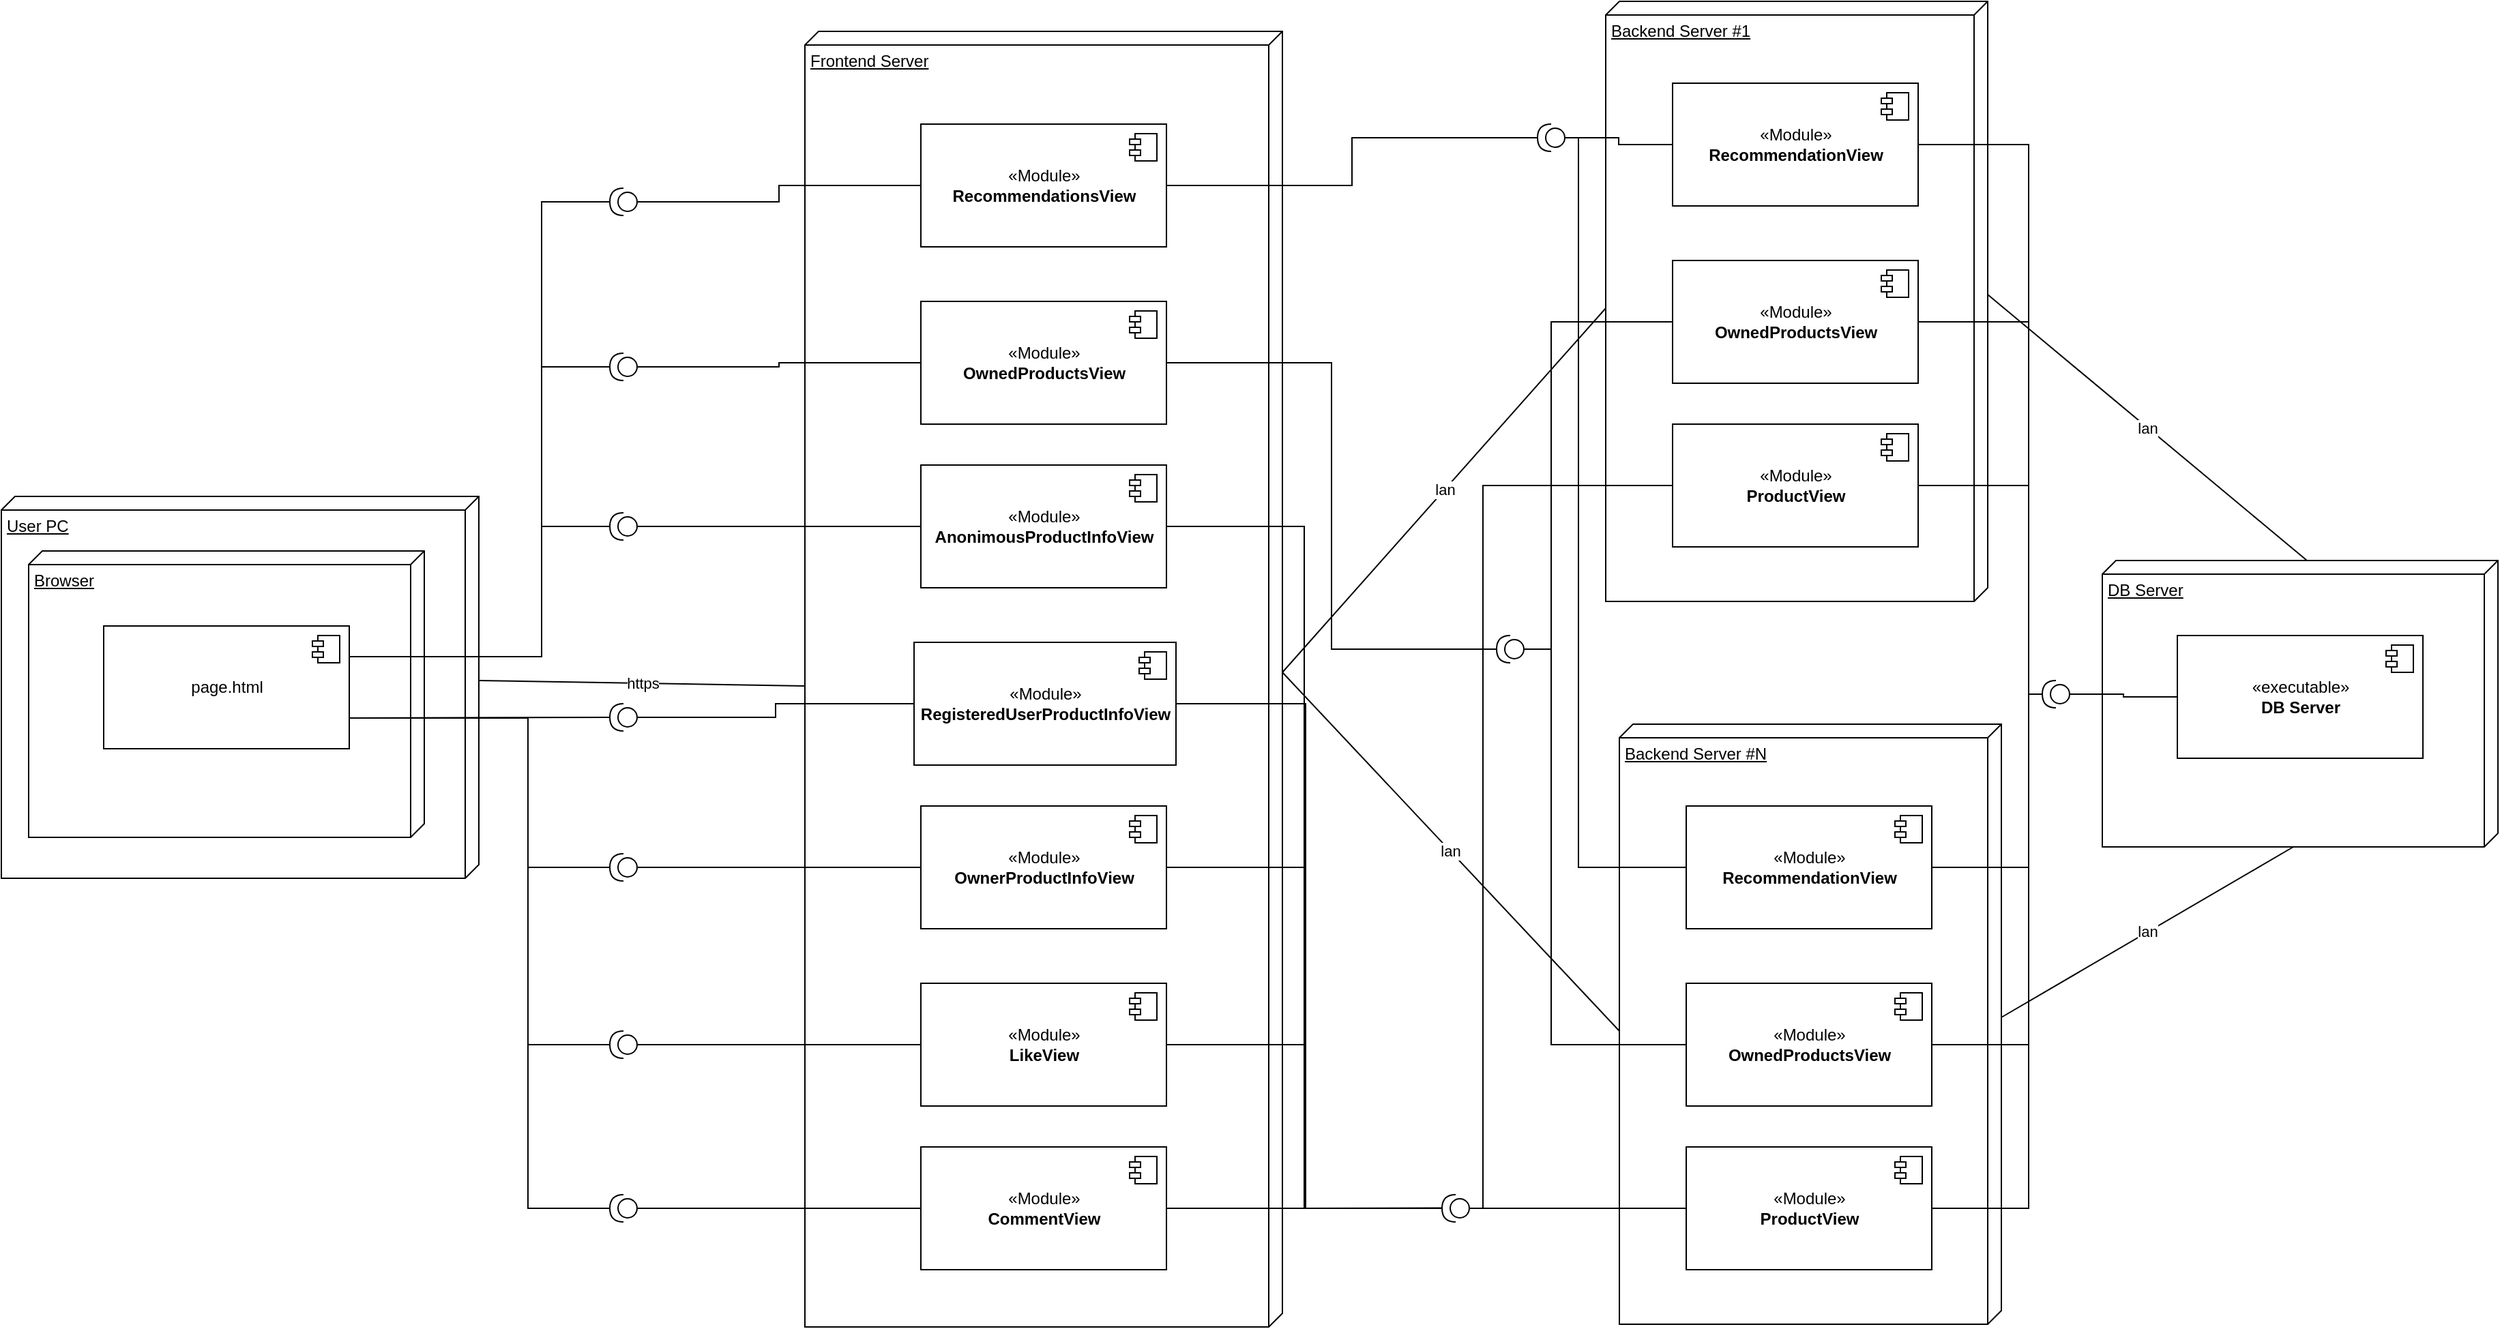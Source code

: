 <mxfile version="12.2.0" type="github" pages="1">
  <diagram name="Page-1" id="b5b7bab2-c9e2-2cf4-8b2a-24fd1a2a6d21">
    <mxGraphModel dx="2483" dy="927" grid="1" gridSize="10" guides="1" tooltips="1" connect="1" arrows="1" fold="1" page="1" pageScale="1" pageWidth="827" pageHeight="1169" background="#ffffff" math="0" shadow="0">
      <root>
        <mxCell id="0"/>
        <mxCell id="1" parent="0"/>
        <mxCell id="FcQ-0TDlwSZqqjdX01S9-16" value="Backend Server #1" style="verticalAlign=top;align=left;spacingTop=8;spacingLeft=2;spacingRight=12;shape=cube;size=10;direction=south;fontStyle=4;html=1;" vertex="1" parent="1">
          <mxGeometry x="1000" y="60" width="280" height="440" as="geometry"/>
        </mxCell>
        <mxCell id="oKkt5P_t7uI-S61FeK80-1" value="User PC" style="verticalAlign=top;align=left;spacingTop=8;spacingLeft=2;spacingRight=12;shape=cube;size=10;direction=south;fontStyle=4;html=1;" parent="1" vertex="1">
          <mxGeometry x="-176" y="423" width="350" height="280" as="geometry"/>
        </mxCell>
        <mxCell id="oKkt5P_t7uI-S61FeK80-2" value="Frontend Server" style="verticalAlign=top;align=left;spacingTop=8;spacingLeft=2;spacingRight=12;shape=cube;size=10;direction=south;fontStyle=4;html=1;" parent="1" vertex="1">
          <mxGeometry x="413" y="82" width="350" height="950" as="geometry"/>
        </mxCell>
        <mxCell id="oKkt5P_t7uI-S61FeK80-3" value="Browser" style="verticalAlign=top;align=left;spacingTop=8;spacingLeft=2;spacingRight=12;shape=cube;size=10;direction=south;fontStyle=4;html=1;" parent="1" vertex="1">
          <mxGeometry x="-156" y="463" width="290" height="210" as="geometry"/>
        </mxCell>
        <mxCell id="oKkt5P_t7uI-S61FeK80-4" value="page.html" style="html=1;" parent="1" vertex="1">
          <mxGeometry x="-101" y="518" width="180" height="90" as="geometry"/>
        </mxCell>
        <mxCell id="oKkt5P_t7uI-S61FeK80-5" value="" style="shape=component;jettyWidth=8;jettyHeight=4;" parent="oKkt5P_t7uI-S61FeK80-4" vertex="1">
          <mxGeometry x="1" width="20" height="20" relative="1" as="geometry">
            <mxPoint x="-27" y="7" as="offset"/>
          </mxGeometry>
        </mxCell>
        <mxCell id="FcQ-0TDlwSZqqjdX01S9-93" style="edgeStyle=orthogonalEdgeStyle;rounded=0;orthogonalLoop=1;jettySize=auto;html=1;exitX=1;exitY=0.5;exitDx=0;exitDy=0;entryX=1;entryY=0.5;entryDx=0;entryDy=0;entryPerimeter=0;endArrow=none;endFill=0;" edge="1" parent="1" source="oKkt5P_t7uI-S61FeK80-6" target="FcQ-0TDlwSZqqjdX01S9-54">
          <mxGeometry relative="1" as="geometry"/>
        </mxCell>
        <mxCell id="oKkt5P_t7uI-S61FeK80-6" value="«Module»&lt;br&gt;&lt;b&gt;RecommendationsView&lt;br&gt;&lt;/b&gt;" style="html=1;" parent="1" vertex="1">
          <mxGeometry x="498" y="150" width="180" height="90" as="geometry"/>
        </mxCell>
        <mxCell id="oKkt5P_t7uI-S61FeK80-7" value="" style="shape=component;jettyWidth=8;jettyHeight=4;" parent="oKkt5P_t7uI-S61FeK80-6" vertex="1">
          <mxGeometry x="1" width="20" height="20" relative="1" as="geometry">
            <mxPoint x="-27" y="7" as="offset"/>
          </mxGeometry>
        </mxCell>
        <mxCell id="FcQ-0TDlwSZqqjdX01S9-92" style="edgeStyle=orthogonalEdgeStyle;rounded=0;orthogonalLoop=1;jettySize=auto;html=1;exitX=1;exitY=0.5;exitDx=0;exitDy=0;entryX=1;entryY=0.5;entryDx=0;entryDy=0;entryPerimeter=0;endArrow=none;endFill=0;" edge="1" parent="1" source="oKkt5P_t7uI-S61FeK80-8" target="FcQ-0TDlwSZqqjdX01S9-75">
          <mxGeometry relative="1" as="geometry"/>
        </mxCell>
        <mxCell id="oKkt5P_t7uI-S61FeK80-8" value="«Module»&lt;br&gt;&lt;b&gt;OwnedProductsView&lt;/b&gt;" style="html=1;" parent="1" vertex="1">
          <mxGeometry x="498" y="280" width="180" height="90" as="geometry"/>
        </mxCell>
        <mxCell id="oKkt5P_t7uI-S61FeK80-9" value="" style="shape=component;jettyWidth=8;jettyHeight=4;" parent="oKkt5P_t7uI-S61FeK80-8" vertex="1">
          <mxGeometry x="1" width="20" height="20" relative="1" as="geometry">
            <mxPoint x="-27" y="7" as="offset"/>
          </mxGeometry>
        </mxCell>
        <mxCell id="FcQ-0TDlwSZqqjdX01S9-84" style="edgeStyle=orthogonalEdgeStyle;rounded=0;orthogonalLoop=1;jettySize=auto;html=1;exitX=1;exitY=0.5;exitDx=0;exitDy=0;entryX=1;entryY=0.5;entryDx=0;entryDy=0;entryPerimeter=0;endArrow=none;endFill=0;" edge="1" parent="1" source="oKkt5P_t7uI-S61FeK80-10" target="FcQ-0TDlwSZqqjdX01S9-52">
          <mxGeometry relative="1" as="geometry"/>
        </mxCell>
        <mxCell id="oKkt5P_t7uI-S61FeK80-10" value="&lt;div&gt;«Module»&lt;/div&gt;&lt;b&gt;AnonimousProductInfoView&lt;/b&gt;" style="html=1;" parent="1" vertex="1">
          <mxGeometry x="498" y="400" width="180" height="90" as="geometry"/>
        </mxCell>
        <mxCell id="oKkt5P_t7uI-S61FeK80-11" value="" style="shape=component;jettyWidth=8;jettyHeight=4;" parent="oKkt5P_t7uI-S61FeK80-10" vertex="1">
          <mxGeometry x="1" width="20" height="20" relative="1" as="geometry">
            <mxPoint x="-27" y="7" as="offset"/>
          </mxGeometry>
        </mxCell>
        <mxCell id="FcQ-0TDlwSZqqjdX01S9-85" style="edgeStyle=orthogonalEdgeStyle;rounded=0;orthogonalLoop=1;jettySize=auto;html=1;exitX=1;exitY=0.5;exitDx=0;exitDy=0;entryX=1;entryY=0.5;entryDx=0;entryDy=0;entryPerimeter=0;endArrow=none;endFill=0;" edge="1" parent="1" source="oKkt5P_t7uI-S61FeK80-12" target="FcQ-0TDlwSZqqjdX01S9-52">
          <mxGeometry relative="1" as="geometry">
            <Array as="points">
              <mxPoint x="780" y="575"/>
              <mxPoint x="780" y="945"/>
            </Array>
          </mxGeometry>
        </mxCell>
        <mxCell id="oKkt5P_t7uI-S61FeK80-12" value="«Module»&lt;br&gt;&lt;b&gt;RegisteredUserProductInfoView&lt;/b&gt;" style="html=1;" parent="1" vertex="1">
          <mxGeometry x="493" y="530" width="192" height="90" as="geometry"/>
        </mxCell>
        <mxCell id="oKkt5P_t7uI-S61FeK80-13" value="" style="shape=component;jettyWidth=8;jettyHeight=4;" parent="oKkt5P_t7uI-S61FeK80-12" vertex="1">
          <mxGeometry x="1" width="20" height="20" relative="1" as="geometry">
            <mxPoint x="-27" y="7" as="offset"/>
          </mxGeometry>
        </mxCell>
        <mxCell id="FcQ-0TDlwSZqqjdX01S9-86" style="edgeStyle=orthogonalEdgeStyle;rounded=0;orthogonalLoop=1;jettySize=auto;html=1;exitX=1;exitY=0.5;exitDx=0;exitDy=0;entryX=1;entryY=0.5;entryDx=0;entryDy=0;entryPerimeter=0;endArrow=none;endFill=0;" edge="1" parent="1" source="oKkt5P_t7uI-S61FeK80-14" target="FcQ-0TDlwSZqqjdX01S9-52">
          <mxGeometry relative="1" as="geometry"/>
        </mxCell>
        <mxCell id="oKkt5P_t7uI-S61FeK80-14" value="«Module»&lt;br&gt;&lt;b&gt;OwnerProductInfoView&lt;/b&gt;" style="html=1;" parent="1" vertex="1">
          <mxGeometry x="498" y="650" width="180" height="90" as="geometry"/>
        </mxCell>
        <mxCell id="oKkt5P_t7uI-S61FeK80-15" value="" style="shape=component;jettyWidth=8;jettyHeight=4;" parent="oKkt5P_t7uI-S61FeK80-14" vertex="1">
          <mxGeometry x="1" width="20" height="20" relative="1" as="geometry">
            <mxPoint x="-27" y="7" as="offset"/>
          </mxGeometry>
        </mxCell>
        <mxCell id="FcQ-0TDlwSZqqjdX01S9-90" style="edgeStyle=orthogonalEdgeStyle;rounded=0;orthogonalLoop=1;jettySize=auto;html=1;exitX=1;exitY=0.5;exitDx=0;exitDy=0;entryX=1;entryY=0.5;entryDx=0;entryDy=0;entryPerimeter=0;endArrow=none;endFill=0;" edge="1" parent="1" source="oKkt5P_t7uI-S61FeK80-16" target="FcQ-0TDlwSZqqjdX01S9-52">
          <mxGeometry relative="1" as="geometry"/>
        </mxCell>
        <mxCell id="oKkt5P_t7uI-S61FeK80-16" value="&lt;div&gt;«Module»&lt;b&gt;&lt;br&gt;&lt;/b&gt;&lt;/div&gt;&lt;div&gt;&lt;b&gt;LikeView&lt;/b&gt;&lt;/div&gt;" style="html=1;" parent="1" vertex="1">
          <mxGeometry x="498" y="780" width="180" height="90" as="geometry"/>
        </mxCell>
        <mxCell id="oKkt5P_t7uI-S61FeK80-17" value="" style="shape=component;jettyWidth=8;jettyHeight=4;" parent="oKkt5P_t7uI-S61FeK80-16" vertex="1">
          <mxGeometry x="1" width="20" height="20" relative="1" as="geometry">
            <mxPoint x="-27" y="7" as="offset"/>
          </mxGeometry>
        </mxCell>
        <mxCell id="FcQ-0TDlwSZqqjdX01S9-91" style="edgeStyle=orthogonalEdgeStyle;rounded=0;orthogonalLoop=1;jettySize=auto;html=1;exitX=1;exitY=0.5;exitDx=0;exitDy=0;endArrow=none;endFill=0;" edge="1" parent="1" source="oKkt5P_t7uI-S61FeK80-22">
          <mxGeometry relative="1" as="geometry">
            <mxPoint x="880.0" y="944.765" as="targetPoint"/>
          </mxGeometry>
        </mxCell>
        <mxCell id="oKkt5P_t7uI-S61FeK80-22" value="«Module»&lt;br&gt;&lt;b&gt;CommentView&lt;/b&gt;" style="html=1;" parent="1" vertex="1">
          <mxGeometry x="498" y="900" width="180" height="90" as="geometry"/>
        </mxCell>
        <mxCell id="oKkt5P_t7uI-S61FeK80-23" value="" style="shape=component;jettyWidth=8;jettyHeight=4;" parent="oKkt5P_t7uI-S61FeK80-22" vertex="1">
          <mxGeometry x="1" width="20" height="20" relative="1" as="geometry">
            <mxPoint x="-27" y="7" as="offset"/>
          </mxGeometry>
        </mxCell>
        <mxCell id="oKkt5P_t7uI-S61FeK80-39" value="DB Server" style="verticalAlign=top;align=left;spacingTop=8;spacingLeft=2;spacingRight=12;shape=cube;size=10;direction=south;fontStyle=4;html=1;" parent="1" vertex="1">
          <mxGeometry x="1364" y="470" width="290" height="210" as="geometry"/>
        </mxCell>
        <mxCell id="oKkt5P_t7uI-S61FeK80-40" value="&lt;div&gt;«executable»&lt;b&gt;&lt;br&gt;&lt;/b&gt;&lt;/div&gt;&lt;div&gt;&lt;b&gt;DB Server&lt;/b&gt;&lt;br&gt;&lt;/div&gt;" style="html=1;" parent="1" vertex="1">
          <mxGeometry x="1419" y="525" width="180" height="90" as="geometry"/>
        </mxCell>
        <mxCell id="oKkt5P_t7uI-S61FeK80-41" value="" style="shape=component;jettyWidth=8;jettyHeight=4;" parent="oKkt5P_t7uI-S61FeK80-40" vertex="1">
          <mxGeometry x="1" width="20" height="20" relative="1" as="geometry">
            <mxPoint x="-27" y="7" as="offset"/>
          </mxGeometry>
        </mxCell>
        <mxCell id="FcQ-0TDlwSZqqjdX01S9-98" style="edgeStyle=orthogonalEdgeStyle;rounded=0;orthogonalLoop=1;jettySize=auto;html=1;exitX=1;exitY=0.5;exitDx=0;exitDy=0;entryX=1;entryY=0.5;entryDx=0;entryDy=0;entryPerimeter=0;endArrow=none;endFill=0;" edge="1" parent="1" source="oKkt5P_t7uI-S61FeK80-49" target="FcQ-0TDlwSZqqjdX01S9-94">
          <mxGeometry relative="1" as="geometry">
            <Array as="points">
              <mxPoint x="1310" y="165"/>
              <mxPoint x="1310" y="568"/>
            </Array>
          </mxGeometry>
        </mxCell>
        <mxCell id="oKkt5P_t7uI-S61FeK80-49" value="«Module»&lt;br&gt;&lt;b&gt;RecommendationView&lt;br&gt;&lt;/b&gt;" style="html=1;" parent="1" vertex="1">
          <mxGeometry x="1049" y="120" width="180" height="90" as="geometry"/>
        </mxCell>
        <mxCell id="oKkt5P_t7uI-S61FeK80-50" value="" style="shape=component;jettyWidth=8;jettyHeight=4;" parent="oKkt5P_t7uI-S61FeK80-49" vertex="1">
          <mxGeometry x="1" width="20" height="20" relative="1" as="geometry">
            <mxPoint x="-27" y="7" as="offset"/>
          </mxGeometry>
        </mxCell>
        <mxCell id="FcQ-0TDlwSZqqjdX01S9-97" style="edgeStyle=orthogonalEdgeStyle;rounded=0;orthogonalLoop=1;jettySize=auto;html=1;exitX=1;exitY=0.5;exitDx=0;exitDy=0;entryX=1;entryY=0.5;entryDx=0;entryDy=0;entryPerimeter=0;endArrow=none;endFill=0;" edge="1" parent="1" source="oKkt5P_t7uI-S61FeK80-51" target="FcQ-0TDlwSZqqjdX01S9-94">
          <mxGeometry relative="1" as="geometry">
            <Array as="points">
              <mxPoint x="1310" y="295"/>
              <mxPoint x="1310" y="568"/>
            </Array>
          </mxGeometry>
        </mxCell>
        <mxCell id="oKkt5P_t7uI-S61FeK80-51" value="«Module»&lt;br&gt;&lt;b&gt;OwnedProductsView&lt;/b&gt;" style="html=1;" parent="1" vertex="1">
          <mxGeometry x="1049" y="250" width="180" height="90" as="geometry"/>
        </mxCell>
        <mxCell id="oKkt5P_t7uI-S61FeK80-52" value="" style="shape=component;jettyWidth=8;jettyHeight=4;" parent="oKkt5P_t7uI-S61FeK80-51" vertex="1">
          <mxGeometry x="1" width="20" height="20" relative="1" as="geometry">
            <mxPoint x="-27" y="7" as="offset"/>
          </mxGeometry>
        </mxCell>
        <mxCell id="oKkt5P_t7uI-S61FeK80-53" value="«Module»&lt;br&gt;&lt;b&gt;ProductView&lt;/b&gt;" style="html=1;" parent="1" vertex="1">
          <mxGeometry x="1049" y="370" width="180" height="90" as="geometry"/>
        </mxCell>
        <mxCell id="oKkt5P_t7uI-S61FeK80-54" value="" style="shape=component;jettyWidth=8;jettyHeight=4;" parent="oKkt5P_t7uI-S61FeK80-53" vertex="1">
          <mxGeometry x="1" width="20" height="20" relative="1" as="geometry">
            <mxPoint x="-27" y="7" as="offset"/>
          </mxGeometry>
        </mxCell>
        <mxCell id="FcQ-0TDlwSZqqjdX01S9-1" value="https" style="endArrow=none;html=1;entryX=0;entryY=0;entryDx=135;entryDy=0;entryPerimeter=0;exitX=0;exitY=0;exitDx=480;exitDy=350;exitPerimeter=0;" edge="1" parent="1" source="oKkt5P_t7uI-S61FeK80-2" target="oKkt5P_t7uI-S61FeK80-1">
          <mxGeometry width="50" height="50" relative="1" as="geometry">
            <mxPoint x="225" y="810" as="sourcePoint"/>
            <mxPoint x="275" y="760" as="targetPoint"/>
          </mxGeometry>
        </mxCell>
        <mxCell id="FcQ-0TDlwSZqqjdX01S9-4" value="lan" style="endArrow=none;html=1;entryX=0;entryY=0;entryDx=470;entryDy=0;entryPerimeter=0;exitX=0;exitY=0;exitDx=225;exitDy=280;exitPerimeter=0;" edge="1" parent="1" source="FcQ-0TDlwSZqqjdX01S9-17" target="oKkt5P_t7uI-S61FeK80-2">
          <mxGeometry width="50" height="50" relative="1" as="geometry">
            <mxPoint x="980" y="712.602" as="sourcePoint"/>
            <mxPoint x="330" y="570" as="targetPoint"/>
          </mxGeometry>
        </mxCell>
        <mxCell id="FcQ-0TDlwSZqqjdX01S9-5" value="lan" style="endArrow=none;html=1;exitX=0;exitY=0;exitDx=225;exitDy=280;exitPerimeter=0;entryX=0;entryY=0;entryDx=470;entryDy=0;entryPerimeter=0;" edge="1" parent="1" source="FcQ-0TDlwSZqqjdX01S9-16" target="oKkt5P_t7uI-S61FeK80-2">
          <mxGeometry width="50" height="50" relative="1" as="geometry">
            <mxPoint x="990" y="285" as="sourcePoint"/>
            <mxPoint x="820" y="270" as="targetPoint"/>
          </mxGeometry>
        </mxCell>
        <mxCell id="FcQ-0TDlwSZqqjdX01S9-6" value="lan" style="endArrow=none;html=1;exitX=0;exitY=0;exitDx=215;exitDy=0;exitPerimeter=0;entryX=0;entryY=0;entryDx=0;entryDy=140;entryPerimeter=0;" edge="1" parent="1" source="FcQ-0TDlwSZqqjdX01S9-16" target="oKkt5P_t7uI-S61FeK80-39">
          <mxGeometry width="50" height="50" relative="1" as="geometry">
            <mxPoint x="1290" y="295" as="sourcePoint"/>
            <mxPoint x="773" y="560.0" as="targetPoint"/>
          </mxGeometry>
        </mxCell>
        <mxCell id="FcQ-0TDlwSZqqjdX01S9-7" value="lan" style="endArrow=none;html=1;entryX=0;entryY=0;entryDx=210;entryDy=150;entryPerimeter=0;exitX=0;exitY=0;exitDx=215;exitDy=0;exitPerimeter=0;" edge="1" parent="1" source="FcQ-0TDlwSZqqjdX01S9-17" target="oKkt5P_t7uI-S61FeK80-39">
          <mxGeometry width="50" height="50" relative="1" as="geometry">
            <mxPoint x="1370" y="780" as="sourcePoint"/>
            <mxPoint x="1524" y="480" as="targetPoint"/>
          </mxGeometry>
        </mxCell>
        <mxCell id="FcQ-0TDlwSZqqjdX01S9-17" value="Backend Server #N" style="verticalAlign=top;align=left;spacingTop=8;spacingLeft=2;spacingRight=12;shape=cube;size=10;direction=south;fontStyle=4;html=1;" vertex="1" parent="1">
          <mxGeometry x="1010" y="590" width="280" height="440" as="geometry"/>
        </mxCell>
        <mxCell id="FcQ-0TDlwSZqqjdX01S9-99" style="edgeStyle=orthogonalEdgeStyle;rounded=0;orthogonalLoop=1;jettySize=auto;html=1;exitX=1;exitY=0.5;exitDx=0;exitDy=0;entryX=1;entryY=0.5;entryDx=0;entryDy=0;entryPerimeter=0;endArrow=none;endFill=0;" edge="1" parent="1" source="FcQ-0TDlwSZqqjdX01S9-18" target="FcQ-0TDlwSZqqjdX01S9-94">
          <mxGeometry relative="1" as="geometry">
            <Array as="points">
              <mxPoint x="1310" y="695"/>
              <mxPoint x="1310" y="568"/>
            </Array>
          </mxGeometry>
        </mxCell>
        <mxCell id="FcQ-0TDlwSZqqjdX01S9-18" value="«Module»&lt;br&gt;&lt;b&gt;RecommendationView&lt;br&gt;&lt;/b&gt;" style="html=1;" vertex="1" parent="1">
          <mxGeometry x="1059" y="650" width="180" height="90" as="geometry"/>
        </mxCell>
        <mxCell id="FcQ-0TDlwSZqqjdX01S9-19" value="" style="shape=component;jettyWidth=8;jettyHeight=4;" vertex="1" parent="FcQ-0TDlwSZqqjdX01S9-18">
          <mxGeometry x="1" width="20" height="20" relative="1" as="geometry">
            <mxPoint x="-27" y="7" as="offset"/>
          </mxGeometry>
        </mxCell>
        <mxCell id="FcQ-0TDlwSZqqjdX01S9-100" style="edgeStyle=orthogonalEdgeStyle;rounded=0;orthogonalLoop=1;jettySize=auto;html=1;exitX=1;exitY=0.5;exitDx=0;exitDy=0;entryX=1;entryY=0.5;entryDx=0;entryDy=0;entryPerimeter=0;endArrow=none;endFill=0;" edge="1" parent="1" source="FcQ-0TDlwSZqqjdX01S9-20" target="FcQ-0TDlwSZqqjdX01S9-94">
          <mxGeometry relative="1" as="geometry">
            <Array as="points">
              <mxPoint x="1310" y="825"/>
              <mxPoint x="1310" y="568"/>
            </Array>
          </mxGeometry>
        </mxCell>
        <mxCell id="FcQ-0TDlwSZqqjdX01S9-20" value="«Module»&lt;br&gt;&lt;b&gt;OwnedProductsView&lt;/b&gt;" style="html=1;" vertex="1" parent="1">
          <mxGeometry x="1059" y="780" width="180" height="90" as="geometry"/>
        </mxCell>
        <mxCell id="FcQ-0TDlwSZqqjdX01S9-21" value="" style="shape=component;jettyWidth=8;jettyHeight=4;" vertex="1" parent="FcQ-0TDlwSZqqjdX01S9-20">
          <mxGeometry x="1" width="20" height="20" relative="1" as="geometry">
            <mxPoint x="-27" y="7" as="offset"/>
          </mxGeometry>
        </mxCell>
        <mxCell id="FcQ-0TDlwSZqqjdX01S9-80" style="edgeStyle=orthogonalEdgeStyle;rounded=0;orthogonalLoop=1;jettySize=auto;html=1;exitX=0;exitY=0.5;exitDx=0;exitDy=0;entryX=0;entryY=0.5;entryDx=0;entryDy=0;entryPerimeter=0;endArrow=none;endFill=0;" edge="1" parent="1" source="FcQ-0TDlwSZqqjdX01S9-22" target="FcQ-0TDlwSZqqjdX01S9-52">
          <mxGeometry relative="1" as="geometry"/>
        </mxCell>
        <mxCell id="FcQ-0TDlwSZqqjdX01S9-101" style="edgeStyle=orthogonalEdgeStyle;rounded=0;orthogonalLoop=1;jettySize=auto;html=1;exitX=1;exitY=0.5;exitDx=0;exitDy=0;entryX=1;entryY=0.5;entryDx=0;entryDy=0;entryPerimeter=0;endArrow=none;endFill=0;" edge="1" parent="1" source="FcQ-0TDlwSZqqjdX01S9-22" target="FcQ-0TDlwSZqqjdX01S9-94">
          <mxGeometry relative="1" as="geometry">
            <Array as="points">
              <mxPoint x="1310" y="945"/>
              <mxPoint x="1310" y="568"/>
            </Array>
          </mxGeometry>
        </mxCell>
        <mxCell id="FcQ-0TDlwSZqqjdX01S9-22" value="«Module»&lt;br&gt;&lt;b&gt;ProductView&lt;/b&gt;" style="html=1;" vertex="1" parent="1">
          <mxGeometry x="1059" y="900" width="180" height="90" as="geometry"/>
        </mxCell>
        <mxCell id="FcQ-0TDlwSZqqjdX01S9-23" value="" style="shape=component;jettyWidth=8;jettyHeight=4;" vertex="1" parent="FcQ-0TDlwSZqqjdX01S9-22">
          <mxGeometry x="1" width="20" height="20" relative="1" as="geometry">
            <mxPoint x="-27" y="7" as="offset"/>
          </mxGeometry>
        </mxCell>
        <mxCell id="FcQ-0TDlwSZqqjdX01S9-69" style="edgeStyle=orthogonalEdgeStyle;rounded=0;orthogonalLoop=1;jettySize=auto;html=1;exitX=0;exitY=0.5;exitDx=0;exitDy=0;exitPerimeter=0;entryX=0;entryY=0.5;entryDx=0;entryDy=0;endArrow=none;endFill=0;" edge="1" parent="1" source="FcQ-0TDlwSZqqjdX01S9-46" target="oKkt5P_t7uI-S61FeK80-22">
          <mxGeometry relative="1" as="geometry"/>
        </mxCell>
        <mxCell id="FcQ-0TDlwSZqqjdX01S9-70" style="edgeStyle=orthogonalEdgeStyle;rounded=0;orthogonalLoop=1;jettySize=auto;html=1;exitX=1;exitY=0.5;exitDx=0;exitDy=0;exitPerimeter=0;entryX=1;entryY=0.75;entryDx=0;entryDy=0;endArrow=none;endFill=0;" edge="1" parent="1" source="FcQ-0TDlwSZqqjdX01S9-46" target="oKkt5P_t7uI-S61FeK80-4">
          <mxGeometry relative="1" as="geometry">
            <Array as="points">
              <mxPoint x="210" y="945"/>
              <mxPoint x="210" y="586"/>
            </Array>
          </mxGeometry>
        </mxCell>
        <mxCell id="FcQ-0TDlwSZqqjdX01S9-46" value="" style="shape=providedRequiredInterface;html=1;verticalLabelPosition=bottom;rotation=-180;" vertex="1" parent="1">
          <mxGeometry x="270" y="935" width="20" height="20" as="geometry"/>
        </mxCell>
        <mxCell id="FcQ-0TDlwSZqqjdX01S9-67" style="edgeStyle=orthogonalEdgeStyle;rounded=0;orthogonalLoop=1;jettySize=auto;html=1;exitX=1;exitY=0.5;exitDx=0;exitDy=0;exitPerimeter=0;entryX=1;entryY=0.75;entryDx=0;entryDy=0;endArrow=none;endFill=0;" edge="1" parent="1" source="FcQ-0TDlwSZqqjdX01S9-47" target="oKkt5P_t7uI-S61FeK80-4">
          <mxGeometry relative="1" as="geometry">
            <Array as="points">
              <mxPoint x="210" y="825"/>
              <mxPoint x="210" y="586"/>
            </Array>
          </mxGeometry>
        </mxCell>
        <mxCell id="FcQ-0TDlwSZqqjdX01S9-68" style="edgeStyle=orthogonalEdgeStyle;rounded=0;orthogonalLoop=1;jettySize=auto;html=1;exitX=0;exitY=0.5;exitDx=0;exitDy=0;exitPerimeter=0;entryX=0;entryY=0.5;entryDx=0;entryDy=0;endArrow=none;endFill=0;" edge="1" parent="1" source="FcQ-0TDlwSZqqjdX01S9-47" target="oKkt5P_t7uI-S61FeK80-16">
          <mxGeometry relative="1" as="geometry"/>
        </mxCell>
        <mxCell id="FcQ-0TDlwSZqqjdX01S9-47" value="" style="shape=providedRequiredInterface;html=1;verticalLabelPosition=bottom;rotation=-180;" vertex="1" parent="1">
          <mxGeometry x="270" y="815" width="20" height="20" as="geometry"/>
        </mxCell>
        <mxCell id="FcQ-0TDlwSZqqjdX01S9-65" style="edgeStyle=orthogonalEdgeStyle;rounded=0;orthogonalLoop=1;jettySize=auto;html=1;exitX=1;exitY=0.5;exitDx=0;exitDy=0;exitPerimeter=0;entryX=1;entryY=0.75;entryDx=0;entryDy=0;endArrow=none;endFill=0;" edge="1" parent="1" source="FcQ-0TDlwSZqqjdX01S9-48" target="oKkt5P_t7uI-S61FeK80-4">
          <mxGeometry relative="1" as="geometry">
            <Array as="points">
              <mxPoint x="210" y="695"/>
              <mxPoint x="210" y="586"/>
            </Array>
          </mxGeometry>
        </mxCell>
        <mxCell id="FcQ-0TDlwSZqqjdX01S9-66" style="edgeStyle=orthogonalEdgeStyle;rounded=0;orthogonalLoop=1;jettySize=auto;html=1;exitX=0;exitY=0.5;exitDx=0;exitDy=0;exitPerimeter=0;entryX=0;entryY=0.5;entryDx=0;entryDy=0;endArrow=none;endFill=0;" edge="1" parent="1" source="FcQ-0TDlwSZqqjdX01S9-48" target="oKkt5P_t7uI-S61FeK80-14">
          <mxGeometry relative="1" as="geometry"/>
        </mxCell>
        <mxCell id="FcQ-0TDlwSZqqjdX01S9-48" value="" style="shape=providedRequiredInterface;html=1;verticalLabelPosition=bottom;rotation=-180;" vertex="1" parent="1">
          <mxGeometry x="270" y="685" width="20" height="20" as="geometry"/>
        </mxCell>
        <mxCell id="FcQ-0TDlwSZqqjdX01S9-63" style="edgeStyle=orthogonalEdgeStyle;rounded=0;orthogonalLoop=1;jettySize=auto;html=1;exitX=1;exitY=0.5;exitDx=0;exitDy=0;exitPerimeter=0;entryX=1;entryY=0.75;entryDx=0;entryDy=0;endArrow=none;endFill=0;" edge="1" parent="1" source="FcQ-0TDlwSZqqjdX01S9-49" target="oKkt5P_t7uI-S61FeK80-4">
          <mxGeometry relative="1" as="geometry">
            <Array as="points">
              <mxPoint x="270" y="586"/>
            </Array>
          </mxGeometry>
        </mxCell>
        <mxCell id="FcQ-0TDlwSZqqjdX01S9-64" style="edgeStyle=orthogonalEdgeStyle;rounded=0;orthogonalLoop=1;jettySize=auto;html=1;exitX=0;exitY=0.5;exitDx=0;exitDy=0;exitPerimeter=0;entryX=0;entryY=0.5;entryDx=0;entryDy=0;endArrow=none;endFill=0;" edge="1" parent="1" source="FcQ-0TDlwSZqqjdX01S9-49" target="oKkt5P_t7uI-S61FeK80-12">
          <mxGeometry relative="1" as="geometry"/>
        </mxCell>
        <mxCell id="FcQ-0TDlwSZqqjdX01S9-49" value="" style="shape=providedRequiredInterface;html=1;verticalLabelPosition=bottom;rotation=-180;" vertex="1" parent="1">
          <mxGeometry x="270" y="575" width="20" height="20" as="geometry"/>
        </mxCell>
        <mxCell id="FcQ-0TDlwSZqqjdX01S9-61" style="edgeStyle=orthogonalEdgeStyle;rounded=0;orthogonalLoop=1;jettySize=auto;html=1;exitX=0;exitY=0.5;exitDx=0;exitDy=0;exitPerimeter=0;entryX=0;entryY=0.5;entryDx=0;entryDy=0;endArrow=none;endFill=0;" edge="1" parent="1" source="FcQ-0TDlwSZqqjdX01S9-50" target="oKkt5P_t7uI-S61FeK80-10">
          <mxGeometry relative="1" as="geometry"/>
        </mxCell>
        <mxCell id="FcQ-0TDlwSZqqjdX01S9-62" style="edgeStyle=orthogonalEdgeStyle;rounded=0;orthogonalLoop=1;jettySize=auto;html=1;exitX=1;exitY=0.5;exitDx=0;exitDy=0;exitPerimeter=0;entryX=1;entryY=0.25;entryDx=0;entryDy=0;endArrow=none;endFill=0;" edge="1" parent="1" source="FcQ-0TDlwSZqqjdX01S9-50" target="oKkt5P_t7uI-S61FeK80-4">
          <mxGeometry relative="1" as="geometry">
            <Array as="points">
              <mxPoint x="220" y="445"/>
              <mxPoint x="220" y="541"/>
            </Array>
          </mxGeometry>
        </mxCell>
        <mxCell id="FcQ-0TDlwSZqqjdX01S9-50" value="" style="shape=providedRequiredInterface;html=1;verticalLabelPosition=bottom;rotation=-180;" vertex="1" parent="1">
          <mxGeometry x="270" y="435" width="20" height="20" as="geometry"/>
        </mxCell>
        <mxCell id="FcQ-0TDlwSZqqjdX01S9-59" style="edgeStyle=orthogonalEdgeStyle;rounded=0;orthogonalLoop=1;jettySize=auto;html=1;exitX=0;exitY=0.5;exitDx=0;exitDy=0;exitPerimeter=0;entryX=0;entryY=0.5;entryDx=0;entryDy=0;endArrow=none;endFill=0;" edge="1" parent="1" source="FcQ-0TDlwSZqqjdX01S9-51" target="oKkt5P_t7uI-S61FeK80-8">
          <mxGeometry relative="1" as="geometry"/>
        </mxCell>
        <mxCell id="FcQ-0TDlwSZqqjdX01S9-60" style="edgeStyle=orthogonalEdgeStyle;rounded=0;orthogonalLoop=1;jettySize=auto;html=1;exitX=1;exitY=0.5;exitDx=0;exitDy=0;exitPerimeter=0;entryX=1;entryY=0.25;entryDx=0;entryDy=0;endArrow=none;endFill=0;" edge="1" parent="1" source="FcQ-0TDlwSZqqjdX01S9-51" target="oKkt5P_t7uI-S61FeK80-4">
          <mxGeometry relative="1" as="geometry">
            <Array as="points">
              <mxPoint x="220" y="328"/>
              <mxPoint x="220" y="541"/>
            </Array>
          </mxGeometry>
        </mxCell>
        <mxCell id="FcQ-0TDlwSZqqjdX01S9-51" value="" style="shape=providedRequiredInterface;html=1;verticalLabelPosition=bottom;rotation=-180;" vertex="1" parent="1">
          <mxGeometry x="270" y="318" width="20" height="20" as="geometry"/>
        </mxCell>
        <mxCell id="FcQ-0TDlwSZqqjdX01S9-81" style="edgeStyle=orthogonalEdgeStyle;rounded=0;orthogonalLoop=1;jettySize=auto;html=1;exitX=0;exitY=0.5;exitDx=0;exitDy=0;exitPerimeter=0;entryX=0;entryY=0.5;entryDx=0;entryDy=0;endArrow=none;endFill=0;" edge="1" parent="1" source="FcQ-0TDlwSZqqjdX01S9-52" target="oKkt5P_t7uI-S61FeK80-53">
          <mxGeometry relative="1" as="geometry">
            <Array as="points">
              <mxPoint x="910" y="945"/>
              <mxPoint x="910" y="415"/>
            </Array>
          </mxGeometry>
        </mxCell>
        <mxCell id="FcQ-0TDlwSZqqjdX01S9-52" value="" style="shape=providedRequiredInterface;html=1;verticalLabelPosition=bottom;rotation=-180;" vertex="1" parent="1">
          <mxGeometry x="880" y="935" width="20" height="20" as="geometry"/>
        </mxCell>
        <mxCell id="FcQ-0TDlwSZqqjdX01S9-57" style="edgeStyle=orthogonalEdgeStyle;rounded=0;orthogonalLoop=1;jettySize=auto;html=1;exitX=0;exitY=0.5;exitDx=0;exitDy=0;exitPerimeter=0;entryX=0;entryY=0.5;entryDx=0;entryDy=0;endArrow=none;endFill=0;" edge="1" parent="1" source="FcQ-0TDlwSZqqjdX01S9-53" target="oKkt5P_t7uI-S61FeK80-6">
          <mxGeometry relative="1" as="geometry"/>
        </mxCell>
        <mxCell id="FcQ-0TDlwSZqqjdX01S9-58" style="edgeStyle=orthogonalEdgeStyle;rounded=0;orthogonalLoop=1;jettySize=auto;html=1;exitX=1;exitY=0.5;exitDx=0;exitDy=0;exitPerimeter=0;entryX=1;entryY=0.25;entryDx=0;entryDy=0;endArrow=none;endFill=0;" edge="1" parent="1" source="FcQ-0TDlwSZqqjdX01S9-53" target="oKkt5P_t7uI-S61FeK80-4">
          <mxGeometry relative="1" as="geometry">
            <Array as="points">
              <mxPoint x="220" y="207"/>
              <mxPoint x="220" y="541"/>
            </Array>
          </mxGeometry>
        </mxCell>
        <mxCell id="FcQ-0TDlwSZqqjdX01S9-53" value="" style="shape=providedRequiredInterface;html=1;verticalLabelPosition=bottom;rotation=-180;" vertex="1" parent="1">
          <mxGeometry x="270" y="197" width="20" height="20" as="geometry"/>
        </mxCell>
        <mxCell id="FcQ-0TDlwSZqqjdX01S9-76" style="edgeStyle=orthogonalEdgeStyle;rounded=0;orthogonalLoop=1;jettySize=auto;html=1;exitX=0;exitY=0.5;exitDx=0;exitDy=0;exitPerimeter=0;entryX=0;entryY=0.5;entryDx=0;entryDy=0;endArrow=none;endFill=0;" edge="1" parent="1" source="FcQ-0TDlwSZqqjdX01S9-54" target="oKkt5P_t7uI-S61FeK80-49">
          <mxGeometry relative="1" as="geometry"/>
        </mxCell>
        <mxCell id="FcQ-0TDlwSZqqjdX01S9-77" style="edgeStyle=orthogonalEdgeStyle;rounded=0;orthogonalLoop=1;jettySize=auto;html=1;exitX=0;exitY=0.5;exitDx=0;exitDy=0;exitPerimeter=0;entryX=0;entryY=0.5;entryDx=0;entryDy=0;endArrow=none;endFill=0;" edge="1" parent="1" source="FcQ-0TDlwSZqqjdX01S9-54" target="FcQ-0TDlwSZqqjdX01S9-18">
          <mxGeometry relative="1" as="geometry">
            <Array as="points">
              <mxPoint x="980" y="160"/>
              <mxPoint x="980" y="695"/>
            </Array>
          </mxGeometry>
        </mxCell>
        <mxCell id="FcQ-0TDlwSZqqjdX01S9-54" value="" style="shape=providedRequiredInterface;html=1;verticalLabelPosition=bottom;rotation=-180;" vertex="1" parent="1">
          <mxGeometry x="950" y="150" width="20" height="20" as="geometry"/>
        </mxCell>
        <mxCell id="FcQ-0TDlwSZqqjdX01S9-78" style="edgeStyle=orthogonalEdgeStyle;rounded=0;orthogonalLoop=1;jettySize=auto;html=1;exitX=0;exitY=0.5;exitDx=0;exitDy=0;exitPerimeter=0;entryX=0;entryY=0.5;entryDx=0;entryDy=0;endArrow=none;endFill=0;" edge="1" parent="1" source="FcQ-0TDlwSZqqjdX01S9-75" target="oKkt5P_t7uI-S61FeK80-51">
          <mxGeometry relative="1" as="geometry">
            <Array as="points">
              <mxPoint x="960" y="535"/>
              <mxPoint x="960" y="295"/>
            </Array>
          </mxGeometry>
        </mxCell>
        <mxCell id="FcQ-0TDlwSZqqjdX01S9-79" style="edgeStyle=orthogonalEdgeStyle;rounded=0;orthogonalLoop=1;jettySize=auto;html=1;exitX=0;exitY=0.5;exitDx=0;exitDy=0;exitPerimeter=0;entryX=0;entryY=0.5;entryDx=0;entryDy=0;endArrow=none;endFill=0;" edge="1" parent="1" source="FcQ-0TDlwSZqqjdX01S9-75" target="FcQ-0TDlwSZqqjdX01S9-20">
          <mxGeometry relative="1" as="geometry">
            <Array as="points">
              <mxPoint x="960" y="535"/>
              <mxPoint x="960" y="825"/>
            </Array>
          </mxGeometry>
        </mxCell>
        <mxCell id="FcQ-0TDlwSZqqjdX01S9-75" value="" style="shape=providedRequiredInterface;html=1;verticalLabelPosition=bottom;rotation=-180;" vertex="1" parent="1">
          <mxGeometry x="920" y="525" width="20" height="20" as="geometry"/>
        </mxCell>
        <mxCell id="FcQ-0TDlwSZqqjdX01S9-95" style="edgeStyle=orthogonalEdgeStyle;rounded=0;orthogonalLoop=1;jettySize=auto;html=1;exitX=0;exitY=0.5;exitDx=0;exitDy=0;exitPerimeter=0;entryX=0;entryY=0.5;entryDx=0;entryDy=0;endArrow=none;endFill=0;" edge="1" parent="1" source="FcQ-0TDlwSZqqjdX01S9-94" target="oKkt5P_t7uI-S61FeK80-40">
          <mxGeometry relative="1" as="geometry"/>
        </mxCell>
        <mxCell id="FcQ-0TDlwSZqqjdX01S9-96" style="edgeStyle=orthogonalEdgeStyle;rounded=0;orthogonalLoop=1;jettySize=auto;html=1;exitX=1;exitY=0.5;exitDx=0;exitDy=0;exitPerimeter=0;entryX=1;entryY=0.5;entryDx=0;entryDy=0;endArrow=none;endFill=0;" edge="1" parent="1" source="FcQ-0TDlwSZqqjdX01S9-94" target="oKkt5P_t7uI-S61FeK80-53">
          <mxGeometry relative="1" as="geometry">
            <Array as="points">
              <mxPoint x="1310" y="568"/>
              <mxPoint x="1310" y="415"/>
            </Array>
          </mxGeometry>
        </mxCell>
        <mxCell id="FcQ-0TDlwSZqqjdX01S9-94" value="" style="shape=providedRequiredInterface;html=1;verticalLabelPosition=bottom;rotation=-180;" vertex="1" parent="1">
          <mxGeometry x="1320" y="558" width="20" height="20" as="geometry"/>
        </mxCell>
      </root>
    </mxGraphModel>
  </diagram>
</mxfile>

